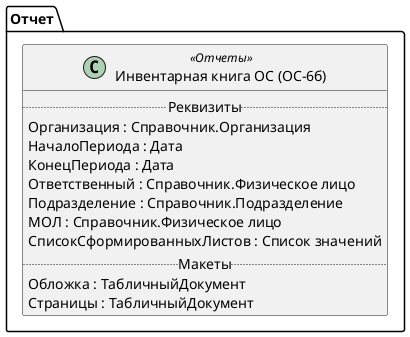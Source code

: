 ﻿@startuml ИнвентарнаяКнигаОС
'!include templates.wsd
'..\include templates.wsd
class Отчет.ИнвентарнаяКнигаОС as "Инвентарная книга ОС (ОС-6б)" <<Отчеты>>
{
..Реквизиты..
Организация : Справочник.Организация
НачалоПериода : Дата
КонецПериода : Дата
Ответственный : Справочник.Физическое лицо
Подразделение : Справочник.Подразделение
МОЛ : Справочник.Физическое лицо
СписокСформированныхЛистов : Список значений
..Макеты..
Обложка : ТабличныйДокумент
Страницы : ТабличныйДокумент
}
@enduml
